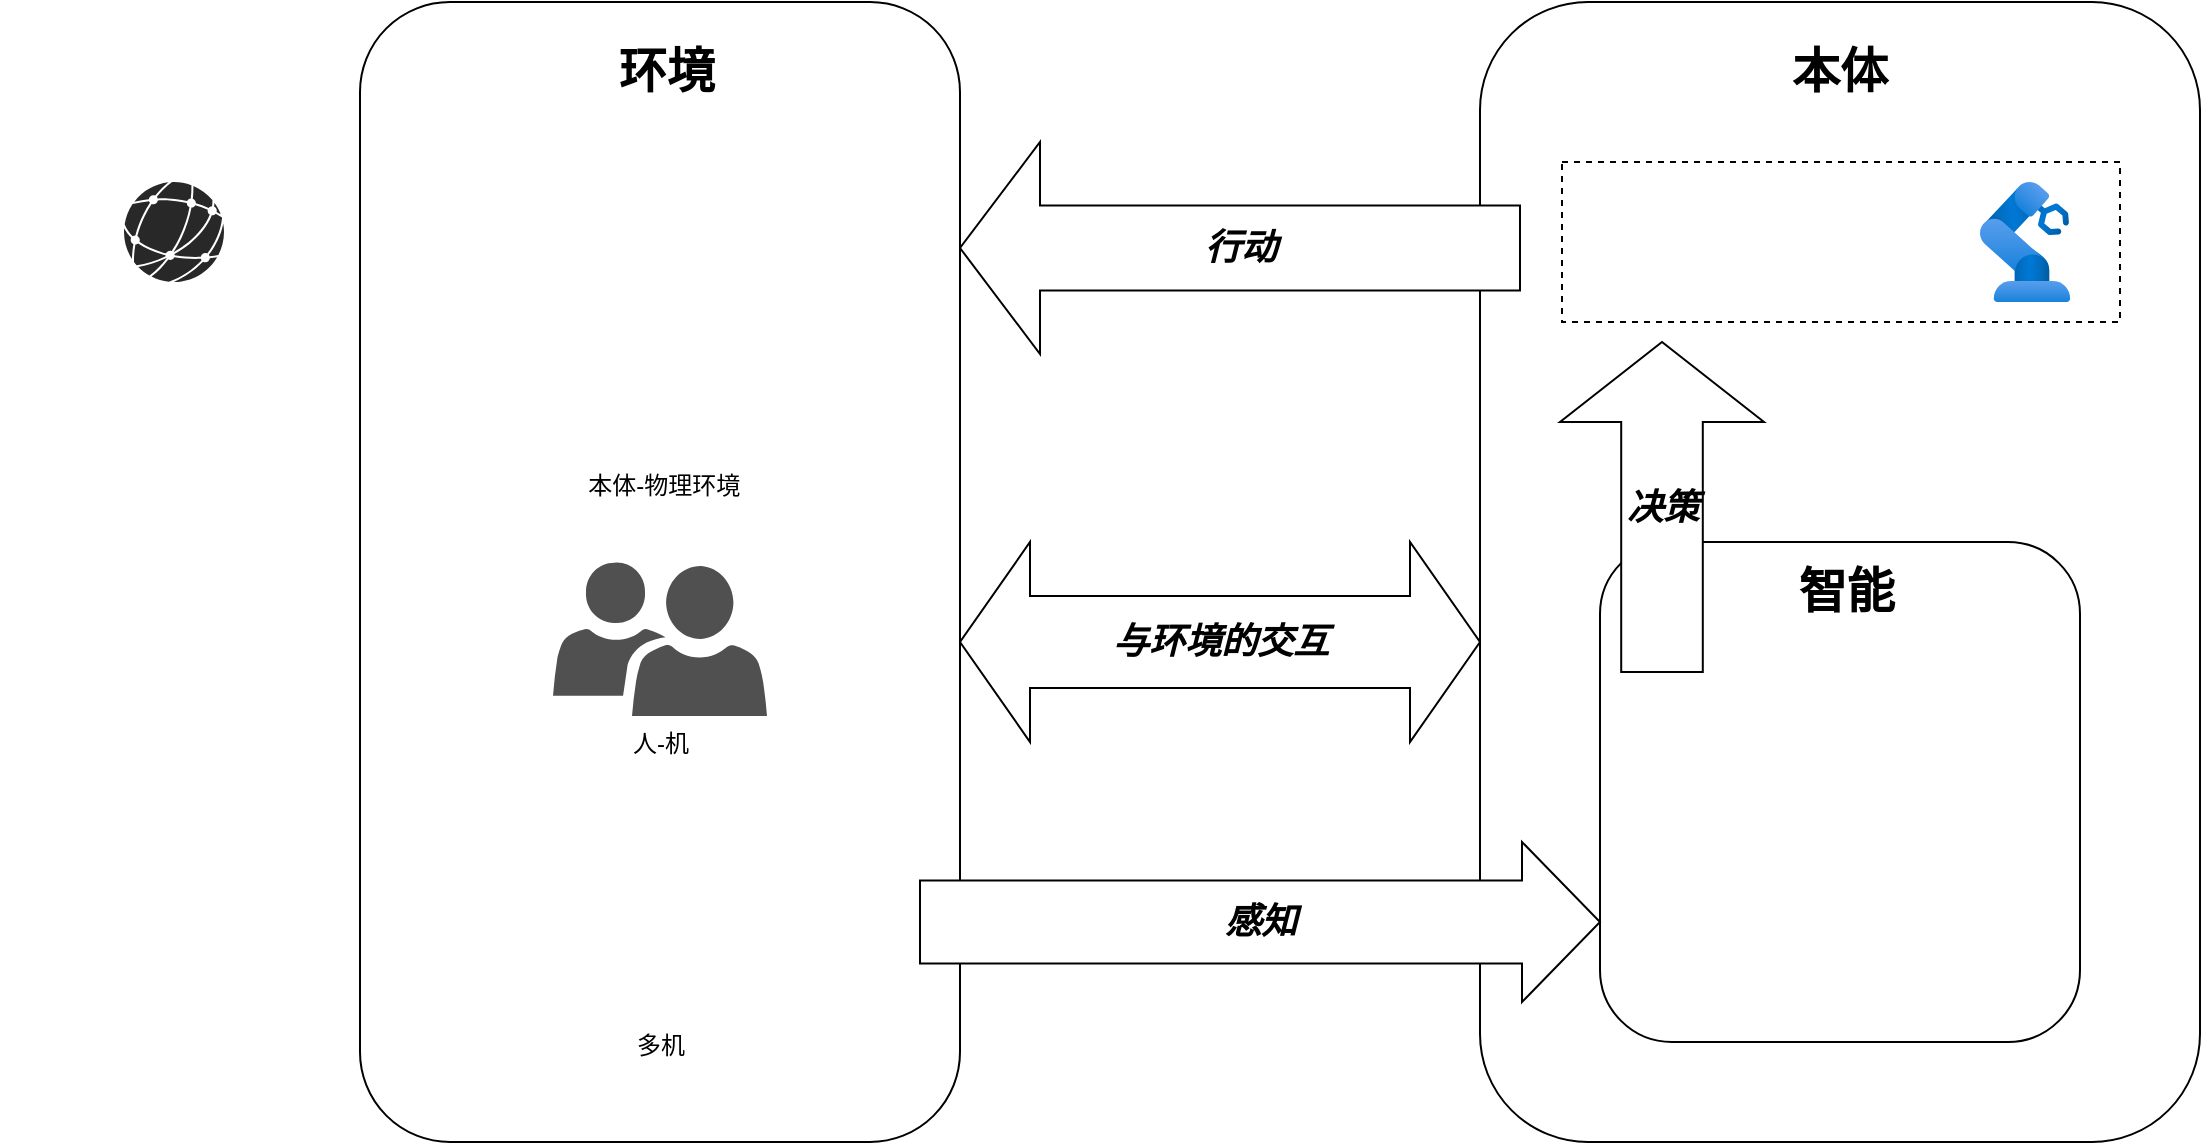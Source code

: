 <mxfile version="25.0.3">
  <diagram name="第 1 页" id="HlpqU9uyj39XoS1ZzEMx">
    <mxGraphModel dx="1845" dy="527" grid="1" gridSize="10" guides="1" tooltips="1" connect="1" arrows="1" fold="1" page="1" pageScale="1" pageWidth="827" pageHeight="1169" math="0" shadow="0">
      <root>
        <mxCell id="0" />
        <mxCell id="1" parent="0" />
        <mxCell id="BW4a8E15SP7JK9rlOZZH-5" value="" style="shape=image;html=1;verticalAlign=top;verticalLabelPosition=bottom;labelBackgroundColor=#ffffff;imageAspect=0;aspect=fixed;image=https://cdn2.iconfinder.com/data/icons/whcompare-isometric-web-hosting-servers/50/connected-globe-128.png" vertex="1" parent="1">
          <mxGeometry x="-140" y="228" width="128" height="128" as="geometry" />
        </mxCell>
        <mxCell id="BW4a8E15SP7JK9rlOZZH-9" value="" style="verticalLabelPosition=bottom;sketch=0;html=1;fillColor=#282828;strokeColor=none;verticalAlign=top;pointerEvents=1;align=center;shape=mxgraph.cisco_safe.iot_things_icons.icon47;" vertex="1" parent="1">
          <mxGeometry x="-78" y="120" width="50" height="50" as="geometry" />
        </mxCell>
        <mxCell id="BW4a8E15SP7JK9rlOZZH-19" value="" style="group" vertex="1" connectable="0" parent="1">
          <mxGeometry x="600" y="30" width="360" height="570" as="geometry" />
        </mxCell>
        <mxCell id="BW4a8E15SP7JK9rlOZZH-16" value="&lt;h1&gt;本体&lt;/h1&gt;" style="rounded=1;whiteSpace=wrap;html=1;spacingTop=-500;" vertex="1" parent="BW4a8E15SP7JK9rlOZZH-19">
          <mxGeometry width="360" height="570" as="geometry" />
        </mxCell>
        <mxCell id="BW4a8E15SP7JK9rlOZZH-17" value="" style="rounded=0;whiteSpace=wrap;html=1;dashed=1;" vertex="1" parent="BW4a8E15SP7JK9rlOZZH-19">
          <mxGeometry x="41" y="80" width="279" height="80" as="geometry" />
        </mxCell>
        <mxCell id="BW4a8E15SP7JK9rlOZZH-6" value="" style="shape=image;html=1;verticalAlign=top;verticalLabelPosition=bottom;labelBackgroundColor=#ffffff;imageAspect=0;aspect=fixed;image=https://cdn3.iconfinder.com/data/icons/tweetscotty/128/twitterbot.png" vertex="1" parent="BW4a8E15SP7JK9rlOZZH-19">
          <mxGeometry x="60" y="86" width="68" height="68" as="geometry" />
        </mxCell>
        <mxCell id="BW4a8E15SP7JK9rlOZZH-10" value="" style="shape=image;html=1;verticalAlign=top;verticalLabelPosition=bottom;labelBackgroundColor=#ffffff;imageAspect=0;aspect=fixed;image=https://cdn1.iconfinder.com/data/icons/vehicle-37/24/Tank-128.png" vertex="1" parent="BW4a8E15SP7JK9rlOZZH-19">
          <mxGeometry x="130.5" y="70" width="100" height="100" as="geometry" />
        </mxCell>
        <mxCell id="BW4a8E15SP7JK9rlOZZH-7" value="" style="image;aspect=fixed;html=1;points=[];align=center;fontSize=12;image=img/lib/azure2/other/Defender_Industrial_Robot.svg;" vertex="1" parent="BW4a8E15SP7JK9rlOZZH-19">
          <mxGeometry x="250" y="90" width="45.07" height="60" as="geometry" />
        </mxCell>
        <mxCell id="BW4a8E15SP7JK9rlOZZH-18" value="&lt;h1&gt;&amp;nbsp;智能&lt;/h1&gt;" style="rounded=1;whiteSpace=wrap;html=1;spacingTop=-200;" vertex="1" parent="BW4a8E15SP7JK9rlOZZH-19">
          <mxGeometry x="60" y="270" width="240" height="250" as="geometry" />
        </mxCell>
        <mxCell id="BW4a8E15SP7JK9rlOZZH-11" value="" style="shape=image;html=1;verticalAlign=top;verticalLabelPosition=bottom;labelBackgroundColor=#ffffff;imageAspect=0;aspect=fixed;image=https://cdn4.iconfinder.com/data/icons/success-filloutline/64/brain-think-brainstorm-creative-idea-128.png" vertex="1" parent="BW4a8E15SP7JK9rlOZZH-19">
          <mxGeometry x="122" y="340" width="128" height="128" as="geometry" />
        </mxCell>
        <mxCell id="BW4a8E15SP7JK9rlOZZH-30" value="&lt;h2&gt;&lt;i&gt;决策&lt;/i&gt;&lt;/h2&gt;" style="html=1;shadow=0;dashed=0;align=center;verticalAlign=middle;shape=mxgraph.arrows2.arrow;dy=0.6;dx=40;direction=north;notch=0;" vertex="1" parent="BW4a8E15SP7JK9rlOZZH-19">
          <mxGeometry x="40" y="170" width="102" height="165" as="geometry" />
        </mxCell>
        <mxCell id="BW4a8E15SP7JK9rlOZZH-15" value="" style="group" vertex="1" connectable="0" parent="1">
          <mxGeometry x="40" y="30" width="720" height="570" as="geometry" />
        </mxCell>
        <mxCell id="BW4a8E15SP7JK9rlOZZH-12" value="&lt;h1&gt;&amp;nbsp;环境&lt;/h1&gt;" style="rounded=1;whiteSpace=wrap;html=1;spacingTop=-500;" vertex="1" parent="BW4a8E15SP7JK9rlOZZH-15">
          <mxGeometry width="300" height="570" as="geometry" />
        </mxCell>
        <mxCell id="BW4a8E15SP7JK9rlOZZH-13" value="&amp;nbsp;本体-物理环境" style="shape=image;html=1;verticalAlign=top;verticalLabelPosition=bottom;labelBackgroundColor=#ffffff;imageAspect=0;aspect=fixed;image=https://cdn0.iconfinder.com/data/icons/eon-social-media-contact-info-2/32/world_www_web_website-128.png" vertex="1" parent="BW4a8E15SP7JK9rlOZZH-15">
          <mxGeometry x="86" y="100" width="128" height="128" as="geometry" />
        </mxCell>
        <mxCell id="BW4a8E15SP7JK9rlOZZH-3" value="人-机" style="sketch=0;pointerEvents=1;shadow=0;dashed=0;html=1;strokeColor=none;labelPosition=center;verticalLabelPosition=bottom;verticalAlign=top;align=center;fillColor=#505050;shape=mxgraph.mscae.intune.user_group" vertex="1" parent="BW4a8E15SP7JK9rlOZZH-15">
          <mxGeometry x="96.5" y="280" width="107" height="77" as="geometry" />
        </mxCell>
        <mxCell id="BW4a8E15SP7JK9rlOZZH-2" value="多机" style="shape=image;html=1;verticalAlign=top;verticalLabelPosition=bottom;labelBackgroundColor=#ffffff;imageAspect=0;aspect=fixed;image=https://cdn1.iconfinder.com/data/icons/unicons-line-vol-5/24/robot-128.png" vertex="1" parent="BW4a8E15SP7JK9rlOZZH-15">
          <mxGeometry x="95.5" y="400" width="108" height="108" as="geometry" />
        </mxCell>
        <mxCell id="BW4a8E15SP7JK9rlOZZH-28" value="&lt;h2&gt;&lt;i&gt;感知&lt;/i&gt;&lt;/h2&gt;" style="html=1;shadow=0;dashed=0;align=center;verticalAlign=middle;shape=mxgraph.arrows2.arrow;dy=0.48;dx=39;notch=0;" vertex="1" parent="BW4a8E15SP7JK9rlOZZH-15">
          <mxGeometry x="280" y="420" width="340" height="80" as="geometry" />
        </mxCell>
        <mxCell id="BW4a8E15SP7JK9rlOZZH-29" value="&lt;h2&gt;&lt;i&gt;行动&lt;/i&gt;&lt;/h2&gt;" style="html=1;shadow=0;dashed=0;align=center;verticalAlign=middle;shape=mxgraph.arrows2.arrow;dy=0.6;dx=40;flipH=1;notch=0;" vertex="1" parent="BW4a8E15SP7JK9rlOZZH-15">
          <mxGeometry x="300" y="70" width="280" height="106" as="geometry" />
        </mxCell>
        <mxCell id="BW4a8E15SP7JK9rlOZZH-24" value="&lt;h2&gt;&lt;i&gt;与环境的交互&lt;/i&gt;&lt;/h2&gt;" style="html=1;shadow=0;dashed=0;align=center;verticalAlign=middle;shape=mxgraph.arrows2.twoWayArrow;dy=0.54;dx=35;" vertex="1" parent="1">
          <mxGeometry x="340" y="300" width="260" height="100" as="geometry" />
        </mxCell>
      </root>
    </mxGraphModel>
  </diagram>
</mxfile>
